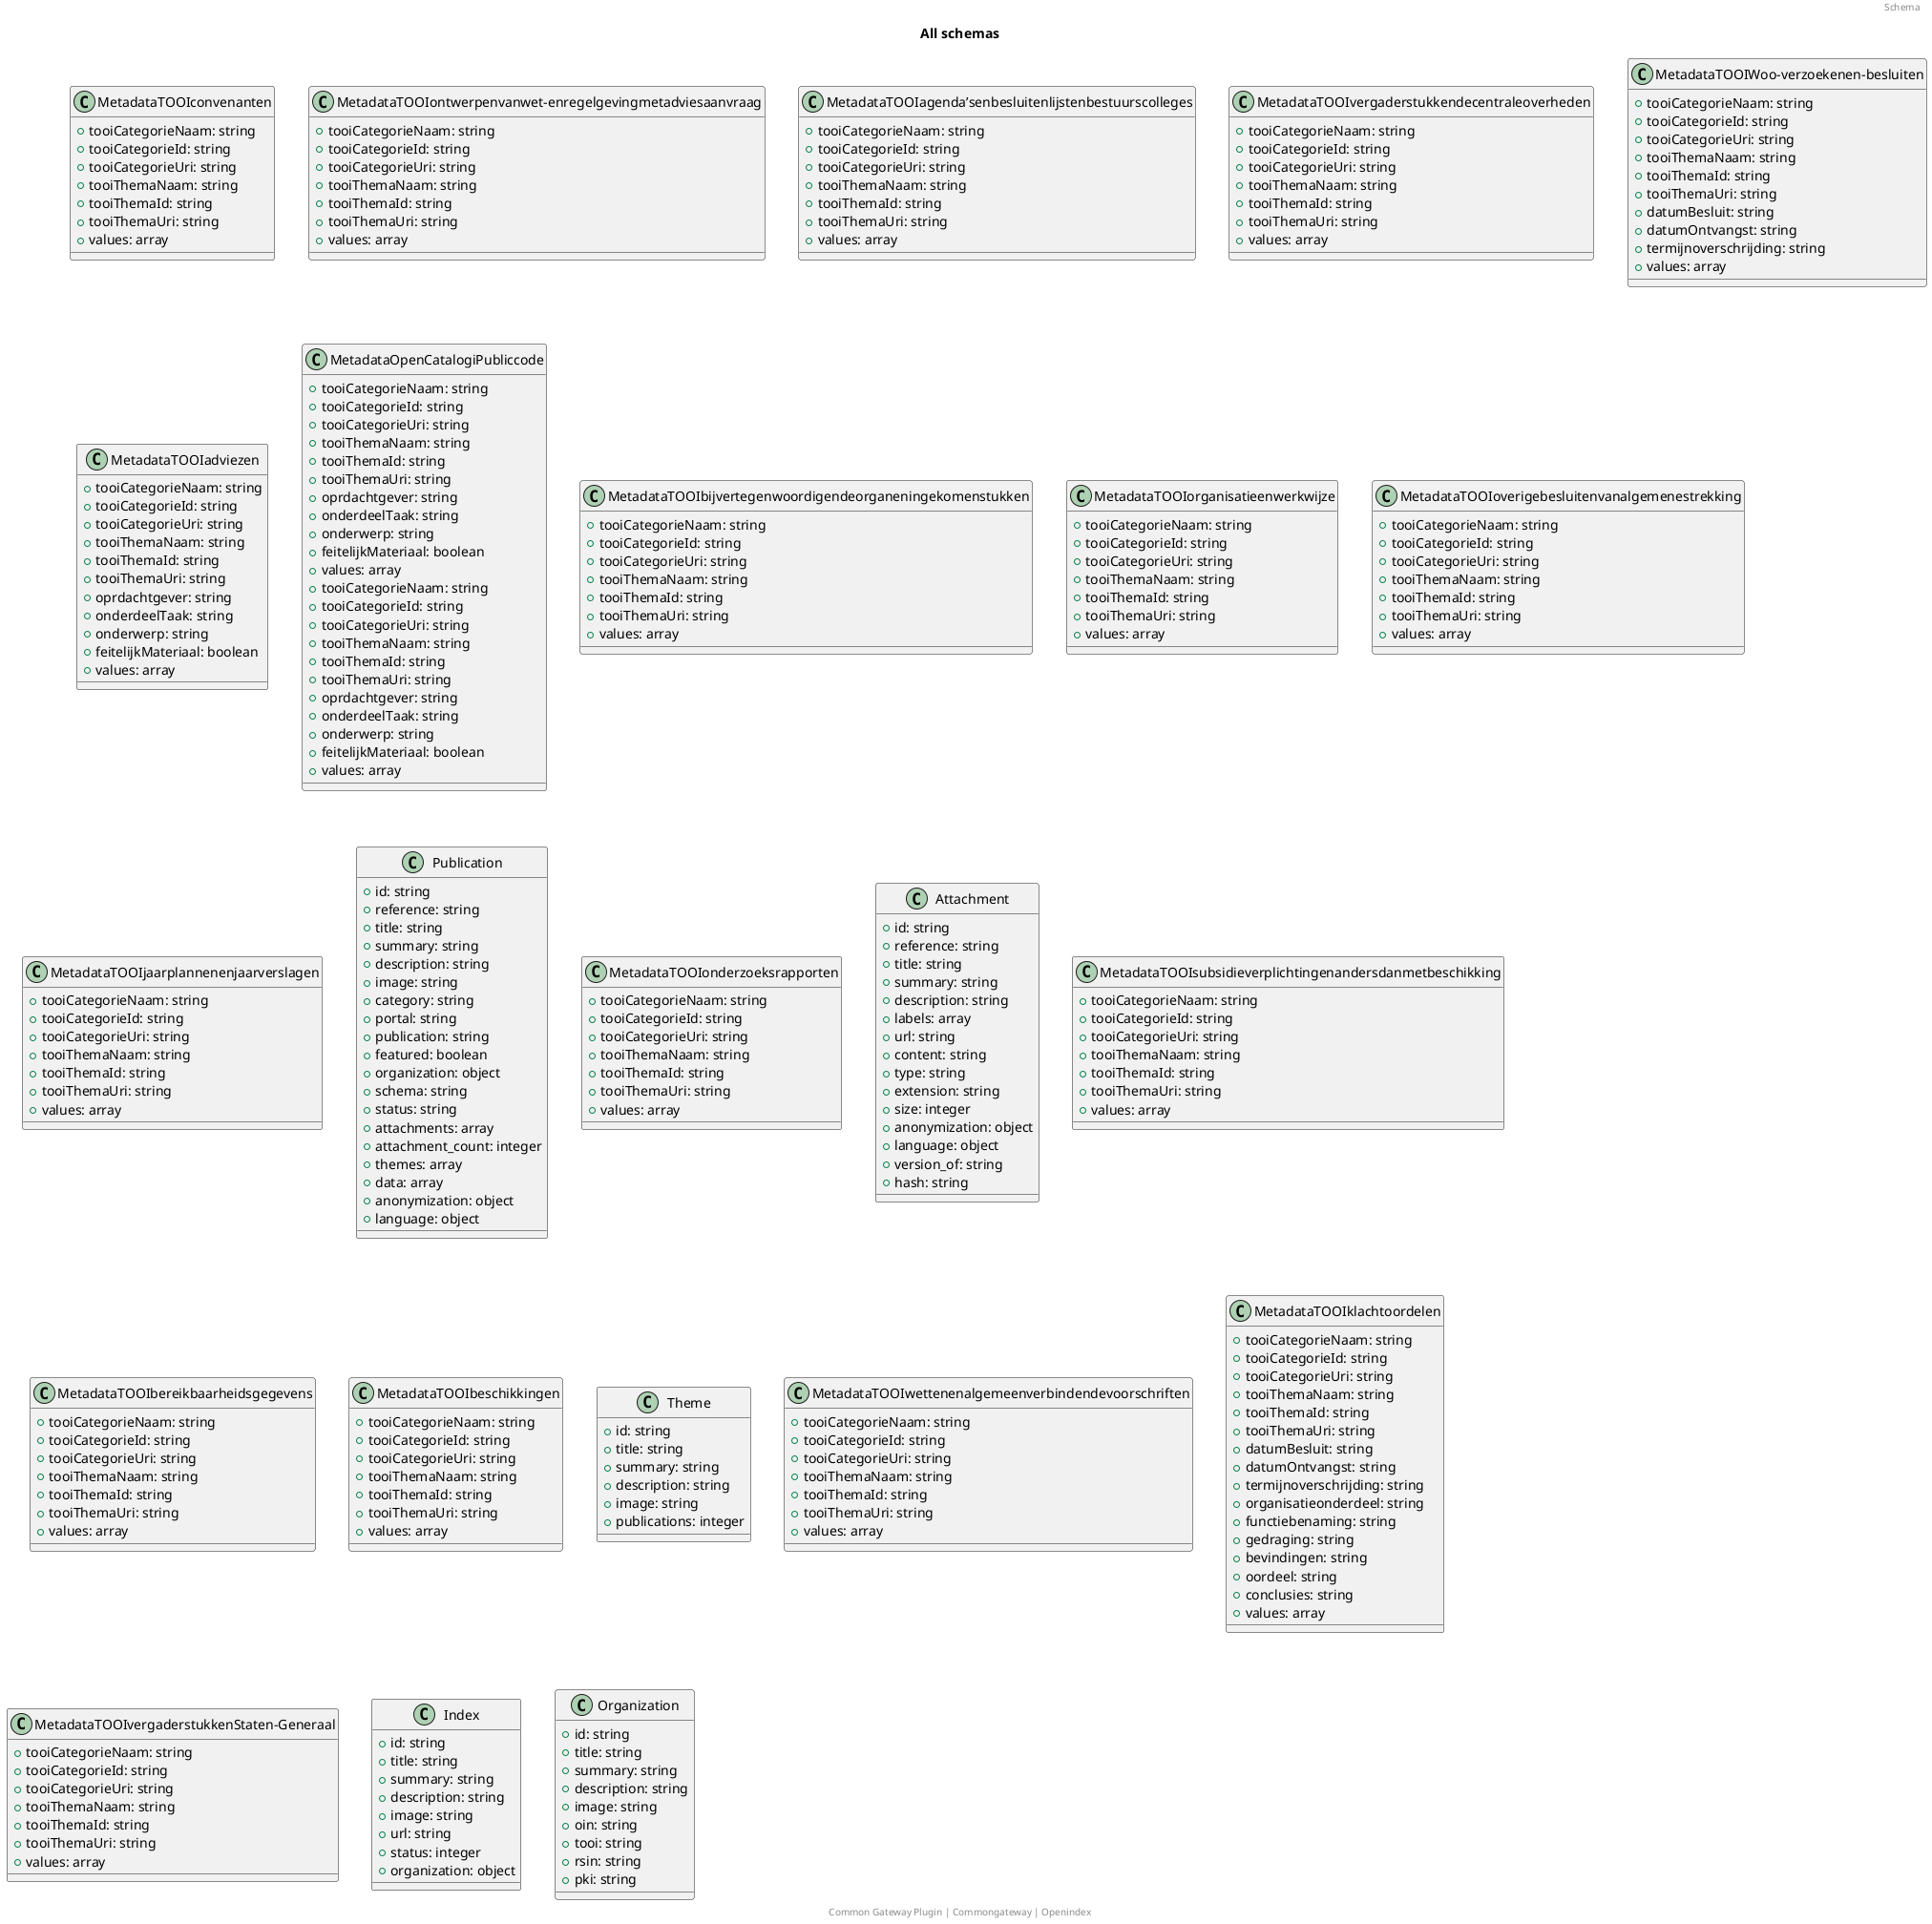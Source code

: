 @startuml
title: All schemas
footer: Common Gateway Plugin | Commongateway | Openindex 
header: Schema
class MetadataTOOIconvenanten {
  + tooiCategorieNaam: string
  + tooiCategorieId: string
  + tooiCategorieUri: string
  + tooiThemaNaam: string
  + tooiThemaId: string
  + tooiThemaUri: string
  + values: array
}
class MetadataTOOIontwerpenvanwet-enregelgevingmetadviesaanvraag {
  + tooiCategorieNaam: string
  + tooiCategorieId: string
  + tooiCategorieUri: string
  + tooiThemaNaam: string
  + tooiThemaId: string
  + tooiThemaUri: string
  + values: array
}
class MetadataTOOIagenda’senbesluitenlijstenbestuurscolleges {
  + tooiCategorieNaam: string
  + tooiCategorieId: string
  + tooiCategorieUri: string
  + tooiThemaNaam: string
  + tooiThemaId: string
  + tooiThemaUri: string
  + values: array
}
class MetadataTOOIvergaderstukkendecentraleoverheden {
  + tooiCategorieNaam: string
  + tooiCategorieId: string
  + tooiCategorieUri: string
  + tooiThemaNaam: string
  + tooiThemaId: string
  + tooiThemaUri: string
  + values: array
}
class MetadataTOOIWoo-verzoekenen-besluiten {
  + tooiCategorieNaam: string
  + tooiCategorieId: string
  + tooiCategorieUri: string
  + tooiThemaNaam: string
  + tooiThemaId: string
  + tooiThemaUri: string
  + datumBesluit: string
  + datumOntvangst: string
  + termijnoverschrijding: string
  + values: array
}
class MetadataTOOIadviezen {
  + tooiCategorieNaam: string
  + tooiCategorieId: string
  + tooiCategorieUri: string
  + tooiThemaNaam: string
  + tooiThemaId: string
  + tooiThemaUri: string
  + oprdachtgever: string
  + onderdeelTaak: string
  + onderwerp: string
  + feitelijkMateriaal: boolean
  + values: array
}
class MetadataOpenCatalogiPubliccode {
  + tooiCategorieNaam: string
  + tooiCategorieId: string
  + tooiCategorieUri: string
  + tooiThemaNaam: string
  + tooiThemaId: string
  + tooiThemaUri: string
  + oprdachtgever: string
  + onderdeelTaak: string
  + onderwerp: string
  + feitelijkMateriaal: boolean
  + values: array
}
class MetadataTOOIbijvertegenwoordigendeorganeningekomenstukken {
  + tooiCategorieNaam: string
  + tooiCategorieId: string
  + tooiCategorieUri: string
  + tooiThemaNaam: string
  + tooiThemaId: string
  + tooiThemaUri: string
  + values: array
}
class MetadataTOOIorganisatieenwerkwijze {
  + tooiCategorieNaam: string
  + tooiCategorieId: string
  + tooiCategorieUri: string
  + tooiThemaNaam: string
  + tooiThemaId: string
  + tooiThemaUri: string
  + values: array
}
class MetadataTOOIoverigebesluitenvanalgemenestrekking {
  + tooiCategorieNaam: string
  + tooiCategorieId: string
  + tooiCategorieUri: string
  + tooiThemaNaam: string
  + tooiThemaId: string
  + tooiThemaUri: string
  + values: array
}
class MetadataTOOIjaarplannenenjaarverslagen {
  + tooiCategorieNaam: string
  + tooiCategorieId: string
  + tooiCategorieUri: string
  + tooiThemaNaam: string
  + tooiThemaId: string
  + tooiThemaUri: string
  + values: array
}
class Publication {
  + id: string
  + reference: string
  + title: string
  + summary: string
  + description: string
  + image: string
  + category: string
  + portal: string
  + publication: string
  + featured: boolean
  + organization: object
  + schema: string
  + status: string
  + attachments: array
  + attachment_count: integer
  + themes: array
  + data: array
  + anonymization: object
  + language: object
}
class MetadataTOOIonderzoeksrapporten {
  + tooiCategorieNaam: string
  + tooiCategorieId: string
  + tooiCategorieUri: string
  + tooiThemaNaam: string
  + tooiThemaId: string
  + tooiThemaUri: string
  + values: array
}
class Attachment {
  + id: string
  + reference: string
  + title: string
  + summary: string
  + description: string
  + labels: array
  + url: string
  + content: string
  + type: string
  + extension: string
  + size: integer
  + anonymization: object
  + language: object
  + version_of: string
  + hash: string
}
class MetadataOpenCatalogiPubliccode {
  + tooiCategorieNaam: string
  + tooiCategorieId: string
  + tooiCategorieUri: string
  + tooiThemaNaam: string
  + tooiThemaId: string
  + tooiThemaUri: string
  + oprdachtgever: string
  + onderdeelTaak: string
  + onderwerp: string
  + feitelijkMateriaal: boolean
  + values: array
}
class MetadataTOOIsubsidieverplichtingenandersdanmetbeschikking {
  + tooiCategorieNaam: string
  + tooiCategorieId: string
  + tooiCategorieUri: string
  + tooiThemaNaam: string
  + tooiThemaId: string
  + tooiThemaUri: string
  + values: array
}
class MetadataTOOIbereikbaarheidsgegevens {
  + tooiCategorieNaam: string
  + tooiCategorieId: string
  + tooiCategorieUri: string
  + tooiThemaNaam: string
  + tooiThemaId: string
  + tooiThemaUri: string
  + values: array
}
class MetadataTOOIbeschikkingen {
  + tooiCategorieNaam: string
  + tooiCategorieId: string
  + tooiCategorieUri: string
  + tooiThemaNaam: string
  + tooiThemaId: string
  + tooiThemaUri: string
  + values: array
}
class Theme {
  + id: string
  + title: string
  + summary: string
  + description: string
  + image: string
  + publications: integer
}
class MetadataTOOIwettenenalgemeenverbindendevoorschriften {
  + tooiCategorieNaam: string
  + tooiCategorieId: string
  + tooiCategorieUri: string
  + tooiThemaNaam: string
  + tooiThemaId: string
  + tooiThemaUri: string
  + values: array
}
class MetadataTOOIklachtoordelen {
  + tooiCategorieNaam: string
  + tooiCategorieId: string
  + tooiCategorieUri: string
  + tooiThemaNaam: string
  + tooiThemaId: string
  + tooiThemaUri: string
  + datumBesluit: string
  + datumOntvangst: string
  + termijnoverschrijding: string
  + organisatieonderdeel: string
  + functiebenaming: string
  + gedraging: string
  + bevindingen: string
  + oordeel: string
  + conclusies: string
  + values: array
}
class MetadataTOOIvergaderstukkenStaten-Generaal {
  + tooiCategorieNaam: string
  + tooiCategorieId: string
  + tooiCategorieUri: string
  + tooiThemaNaam: string
  + tooiThemaId: string
  + tooiThemaUri: string
  + values: array
}
class Index {
  + id: string
  + title: string
  + summary: string
  + description: string
  + image: string
  + url: string
  + status: integer
  + organization: object
}
class Organization {
  + id: string
  + title: string
  + summary: string
  + description: string
  + image: string
  + oin: string
  + tooi: string
  + rsin: string
  + pki: string
}
@enduml
